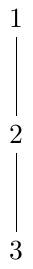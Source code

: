\documentclass[tikz]{standalone}
\usetikzlibrary{positioning}
\begin{document}
\begin{tikzpicture}
\node (1) at (0,0) {1};
\node (2) [below=of 1] {2};
\node (3) [below=of 2] {3};

\foreach \Source/\Target in {%
    1/2,
    2/3}
    \draw (\Source) to (\Target);
\end{tikzpicture}
\end{document}
